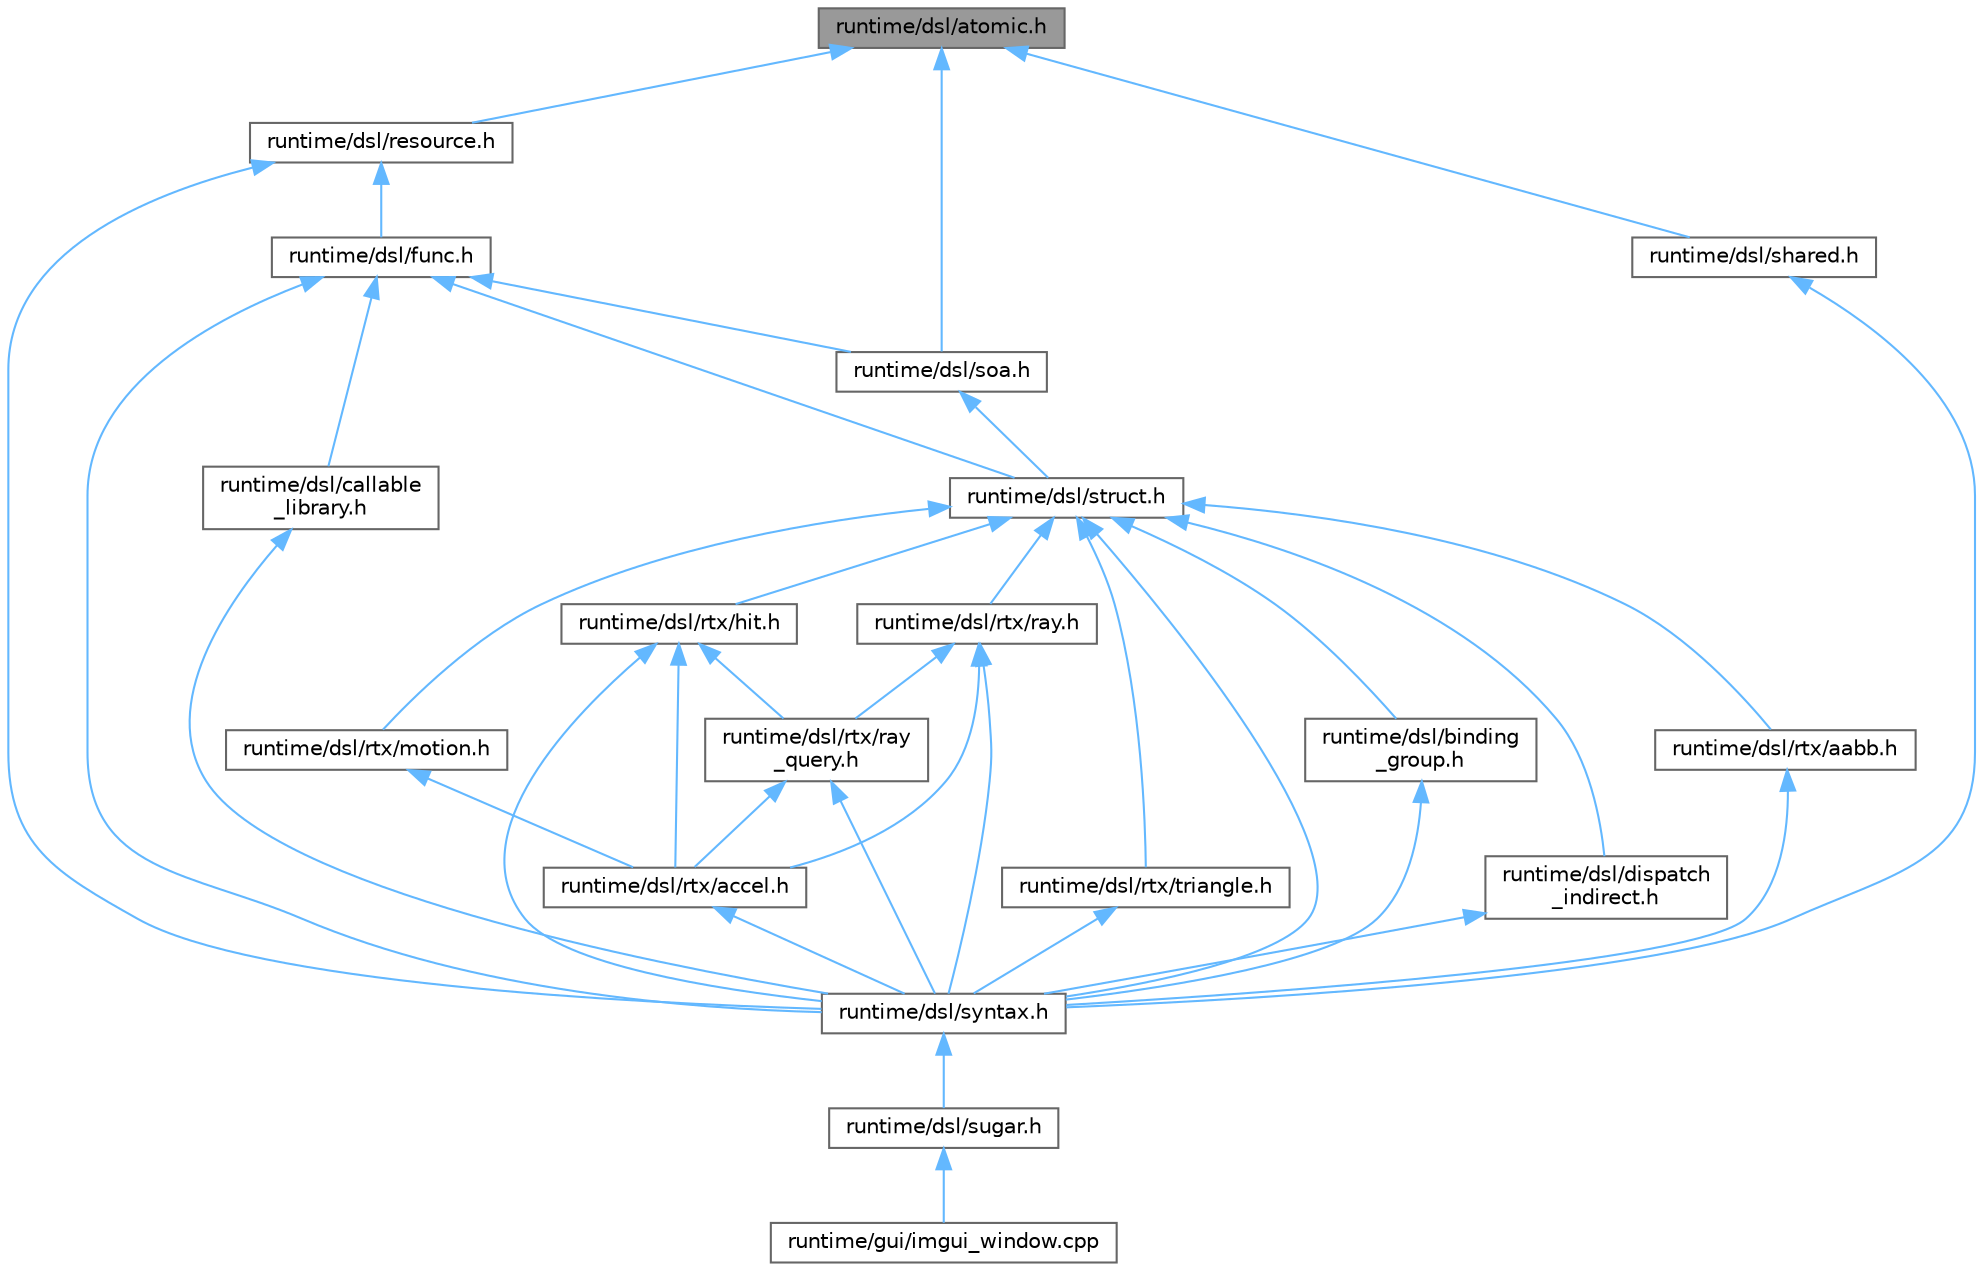 digraph "runtime/dsl/atomic.h"
{
 // LATEX_PDF_SIZE
  bgcolor="transparent";
  edge [fontname=Helvetica,fontsize=10,labelfontname=Helvetica,labelfontsize=10];
  node [fontname=Helvetica,fontsize=10,shape=box,height=0.2,width=0.4];
  Node1 [id="Node000001",label="runtime/dsl/atomic.h",height=0.2,width=0.4,color="gray40", fillcolor="grey60", style="filled", fontcolor="black",tooltip=" "];
  Node1 -> Node2 [id="edge1_Node000001_Node000002",dir="back",color="steelblue1",style="solid",tooltip=" "];
  Node2 [id="Node000002",label="runtime/dsl/resource.h",height=0.2,width=0.4,color="grey40", fillcolor="white", style="filled",URL="$runtime_2dsl_2resource_8h.html",tooltip=" "];
  Node2 -> Node3 [id="edge2_Node000002_Node000003",dir="back",color="steelblue1",style="solid",tooltip=" "];
  Node3 [id="Node000003",label="runtime/dsl/func.h",height=0.2,width=0.4,color="grey40", fillcolor="white", style="filled",URL="$func_8h.html",tooltip=" "];
  Node3 -> Node4 [id="edge3_Node000003_Node000004",dir="back",color="steelblue1",style="solid",tooltip=" "];
  Node4 [id="Node000004",label="runtime/dsl/callable\l_library.h",height=0.2,width=0.4,color="grey40", fillcolor="white", style="filled",URL="$dsl_2callable__library_8h.html",tooltip=" "];
  Node4 -> Node5 [id="edge4_Node000004_Node000005",dir="back",color="steelblue1",style="solid",tooltip=" "];
  Node5 [id="Node000005",label="runtime/dsl/syntax.h",height=0.2,width=0.4,color="grey40", fillcolor="white", style="filled",URL="$syntax_8h.html",tooltip=" "];
  Node5 -> Node6 [id="edge5_Node000005_Node000006",dir="back",color="steelblue1",style="solid",tooltip=" "];
  Node6 [id="Node000006",label="runtime/dsl/sugar.h",height=0.2,width=0.4,color="grey40", fillcolor="white", style="filled",URL="$sugar_8h.html",tooltip=" "];
  Node6 -> Node7 [id="edge6_Node000006_Node000007",dir="back",color="steelblue1",style="solid",tooltip=" "];
  Node7 [id="Node000007",label="runtime/gui/imgui_window.cpp",height=0.2,width=0.4,color="grey40", fillcolor="white", style="filled",URL="$imgui__window_8cpp.html",tooltip=" "];
  Node3 -> Node8 [id="edge7_Node000003_Node000008",dir="back",color="steelblue1",style="solid",tooltip=" "];
  Node8 [id="Node000008",label="runtime/dsl/soa.h",height=0.2,width=0.4,color="grey40", fillcolor="white", style="filled",URL="$soa_8h.html",tooltip=" "];
  Node8 -> Node9 [id="edge8_Node000008_Node000009",dir="back",color="steelblue1",style="solid",tooltip=" "];
  Node9 [id="Node000009",label="runtime/dsl/struct.h",height=0.2,width=0.4,color="grey40", fillcolor="white", style="filled",URL="$struct_8h.html",tooltip=" "];
  Node9 -> Node10 [id="edge9_Node000009_Node000010",dir="back",color="steelblue1",style="solid",tooltip=" "];
  Node10 [id="Node000010",label="runtime/dsl/binding\l_group.h",height=0.2,width=0.4,color="grey40", fillcolor="white", style="filled",URL="$binding__group_8h.html",tooltip=" "];
  Node10 -> Node5 [id="edge10_Node000010_Node000005",dir="back",color="steelblue1",style="solid",tooltip=" "];
  Node9 -> Node11 [id="edge11_Node000009_Node000011",dir="back",color="steelblue1",style="solid",tooltip=" "];
  Node11 [id="Node000011",label="runtime/dsl/dispatch\l_indirect.h",height=0.2,width=0.4,color="grey40", fillcolor="white", style="filled",URL="$dispatch__indirect_8h.html",tooltip=" "];
  Node11 -> Node5 [id="edge12_Node000011_Node000005",dir="back",color="steelblue1",style="solid",tooltip=" "];
  Node9 -> Node12 [id="edge13_Node000009_Node000012",dir="back",color="steelblue1",style="solid",tooltip=" "];
  Node12 [id="Node000012",label="runtime/dsl/rtx/aabb.h",height=0.2,width=0.4,color="grey40", fillcolor="white", style="filled",URL="$dsl_2rtx_2aabb_8h.html",tooltip=" "];
  Node12 -> Node5 [id="edge14_Node000012_Node000005",dir="back",color="steelblue1",style="solid",tooltip=" "];
  Node9 -> Node13 [id="edge15_Node000009_Node000013",dir="back",color="steelblue1",style="solid",tooltip=" "];
  Node13 [id="Node000013",label="runtime/dsl/rtx/hit.h",height=0.2,width=0.4,color="grey40", fillcolor="white", style="filled",URL="$dsl_2rtx_2hit_8h.html",tooltip=" "];
  Node13 -> Node14 [id="edge16_Node000013_Node000014",dir="back",color="steelblue1",style="solid",tooltip=" "];
  Node14 [id="Node000014",label="runtime/dsl/rtx/accel.h",height=0.2,width=0.4,color="grey40", fillcolor="white", style="filled",URL="$dsl_2rtx_2accel_8h.html",tooltip=" "];
  Node14 -> Node5 [id="edge17_Node000014_Node000005",dir="back",color="steelblue1",style="solid",tooltip=" "];
  Node13 -> Node15 [id="edge18_Node000013_Node000015",dir="back",color="steelblue1",style="solid",tooltip=" "];
  Node15 [id="Node000015",label="runtime/dsl/rtx/ray\l_query.h",height=0.2,width=0.4,color="grey40", fillcolor="white", style="filled",URL="$ray__query_8h.html",tooltip=" "];
  Node15 -> Node14 [id="edge19_Node000015_Node000014",dir="back",color="steelblue1",style="solid",tooltip=" "];
  Node15 -> Node5 [id="edge20_Node000015_Node000005",dir="back",color="steelblue1",style="solid",tooltip=" "];
  Node13 -> Node5 [id="edge21_Node000013_Node000005",dir="back",color="steelblue1",style="solid",tooltip=" "];
  Node9 -> Node16 [id="edge22_Node000009_Node000016",dir="back",color="steelblue1",style="solid",tooltip=" "];
  Node16 [id="Node000016",label="runtime/dsl/rtx/motion.h",height=0.2,width=0.4,color="grey40", fillcolor="white", style="filled",URL="$motion_8h.html",tooltip=" "];
  Node16 -> Node14 [id="edge23_Node000016_Node000014",dir="back",color="steelblue1",style="solid",tooltip=" "];
  Node9 -> Node17 [id="edge24_Node000009_Node000017",dir="back",color="steelblue1",style="solid",tooltip=" "];
  Node17 [id="Node000017",label="runtime/dsl/rtx/ray.h",height=0.2,width=0.4,color="grey40", fillcolor="white", style="filled",URL="$dsl_2rtx_2ray_8h.html",tooltip=" "];
  Node17 -> Node14 [id="edge25_Node000017_Node000014",dir="back",color="steelblue1",style="solid",tooltip=" "];
  Node17 -> Node15 [id="edge26_Node000017_Node000015",dir="back",color="steelblue1",style="solid",tooltip=" "];
  Node17 -> Node5 [id="edge27_Node000017_Node000005",dir="back",color="steelblue1",style="solid",tooltip=" "];
  Node9 -> Node18 [id="edge28_Node000009_Node000018",dir="back",color="steelblue1",style="solid",tooltip=" "];
  Node18 [id="Node000018",label="runtime/dsl/rtx/triangle.h",height=0.2,width=0.4,color="grey40", fillcolor="white", style="filled",URL="$runtime_2dsl_2rtx_2triangle_8h.html",tooltip=" "];
  Node18 -> Node5 [id="edge29_Node000018_Node000005",dir="back",color="steelblue1",style="solid",tooltip=" "];
  Node9 -> Node5 [id="edge30_Node000009_Node000005",dir="back",color="steelblue1",style="solid",tooltip=" "];
  Node3 -> Node9 [id="edge31_Node000003_Node000009",dir="back",color="steelblue1",style="solid",tooltip=" "];
  Node3 -> Node5 [id="edge32_Node000003_Node000005",dir="back",color="steelblue1",style="solid",tooltip=" "];
  Node2 -> Node5 [id="edge33_Node000002_Node000005",dir="back",color="steelblue1",style="solid",tooltip=" "];
  Node1 -> Node19 [id="edge34_Node000001_Node000019",dir="back",color="steelblue1",style="solid",tooltip=" "];
  Node19 [id="Node000019",label="runtime/dsl/shared.h",height=0.2,width=0.4,color="grey40", fillcolor="white", style="filled",URL="$shared_8h.html",tooltip=" "];
  Node19 -> Node5 [id="edge35_Node000019_Node000005",dir="back",color="steelblue1",style="solid",tooltip=" "];
  Node1 -> Node8 [id="edge36_Node000001_Node000008",dir="back",color="steelblue1",style="solid",tooltip=" "];
}

